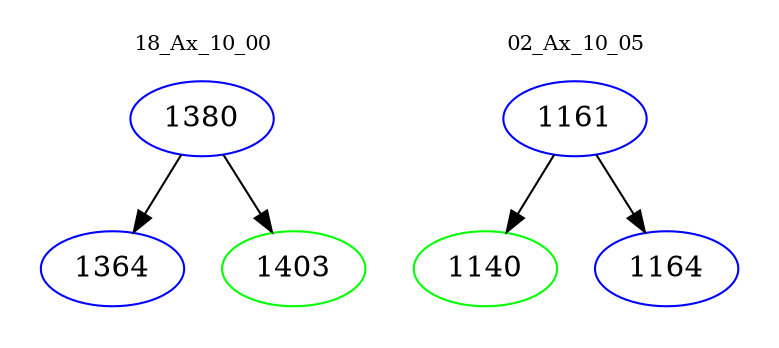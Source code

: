 digraph{
subgraph cluster_0 {
color = white
label = "18_Ax_10_00";
fontsize=10;
T0_1380 [label="1380", color="blue"]
T0_1380 -> T0_1364 [color="black"]
T0_1364 [label="1364", color="blue"]
T0_1380 -> T0_1403 [color="black"]
T0_1403 [label="1403", color="green"]
}
subgraph cluster_1 {
color = white
label = "02_Ax_10_05";
fontsize=10;
T1_1161 [label="1161", color="blue"]
T1_1161 -> T1_1140 [color="black"]
T1_1140 [label="1140", color="green"]
T1_1161 -> T1_1164 [color="black"]
T1_1164 [label="1164", color="blue"]
}
}
